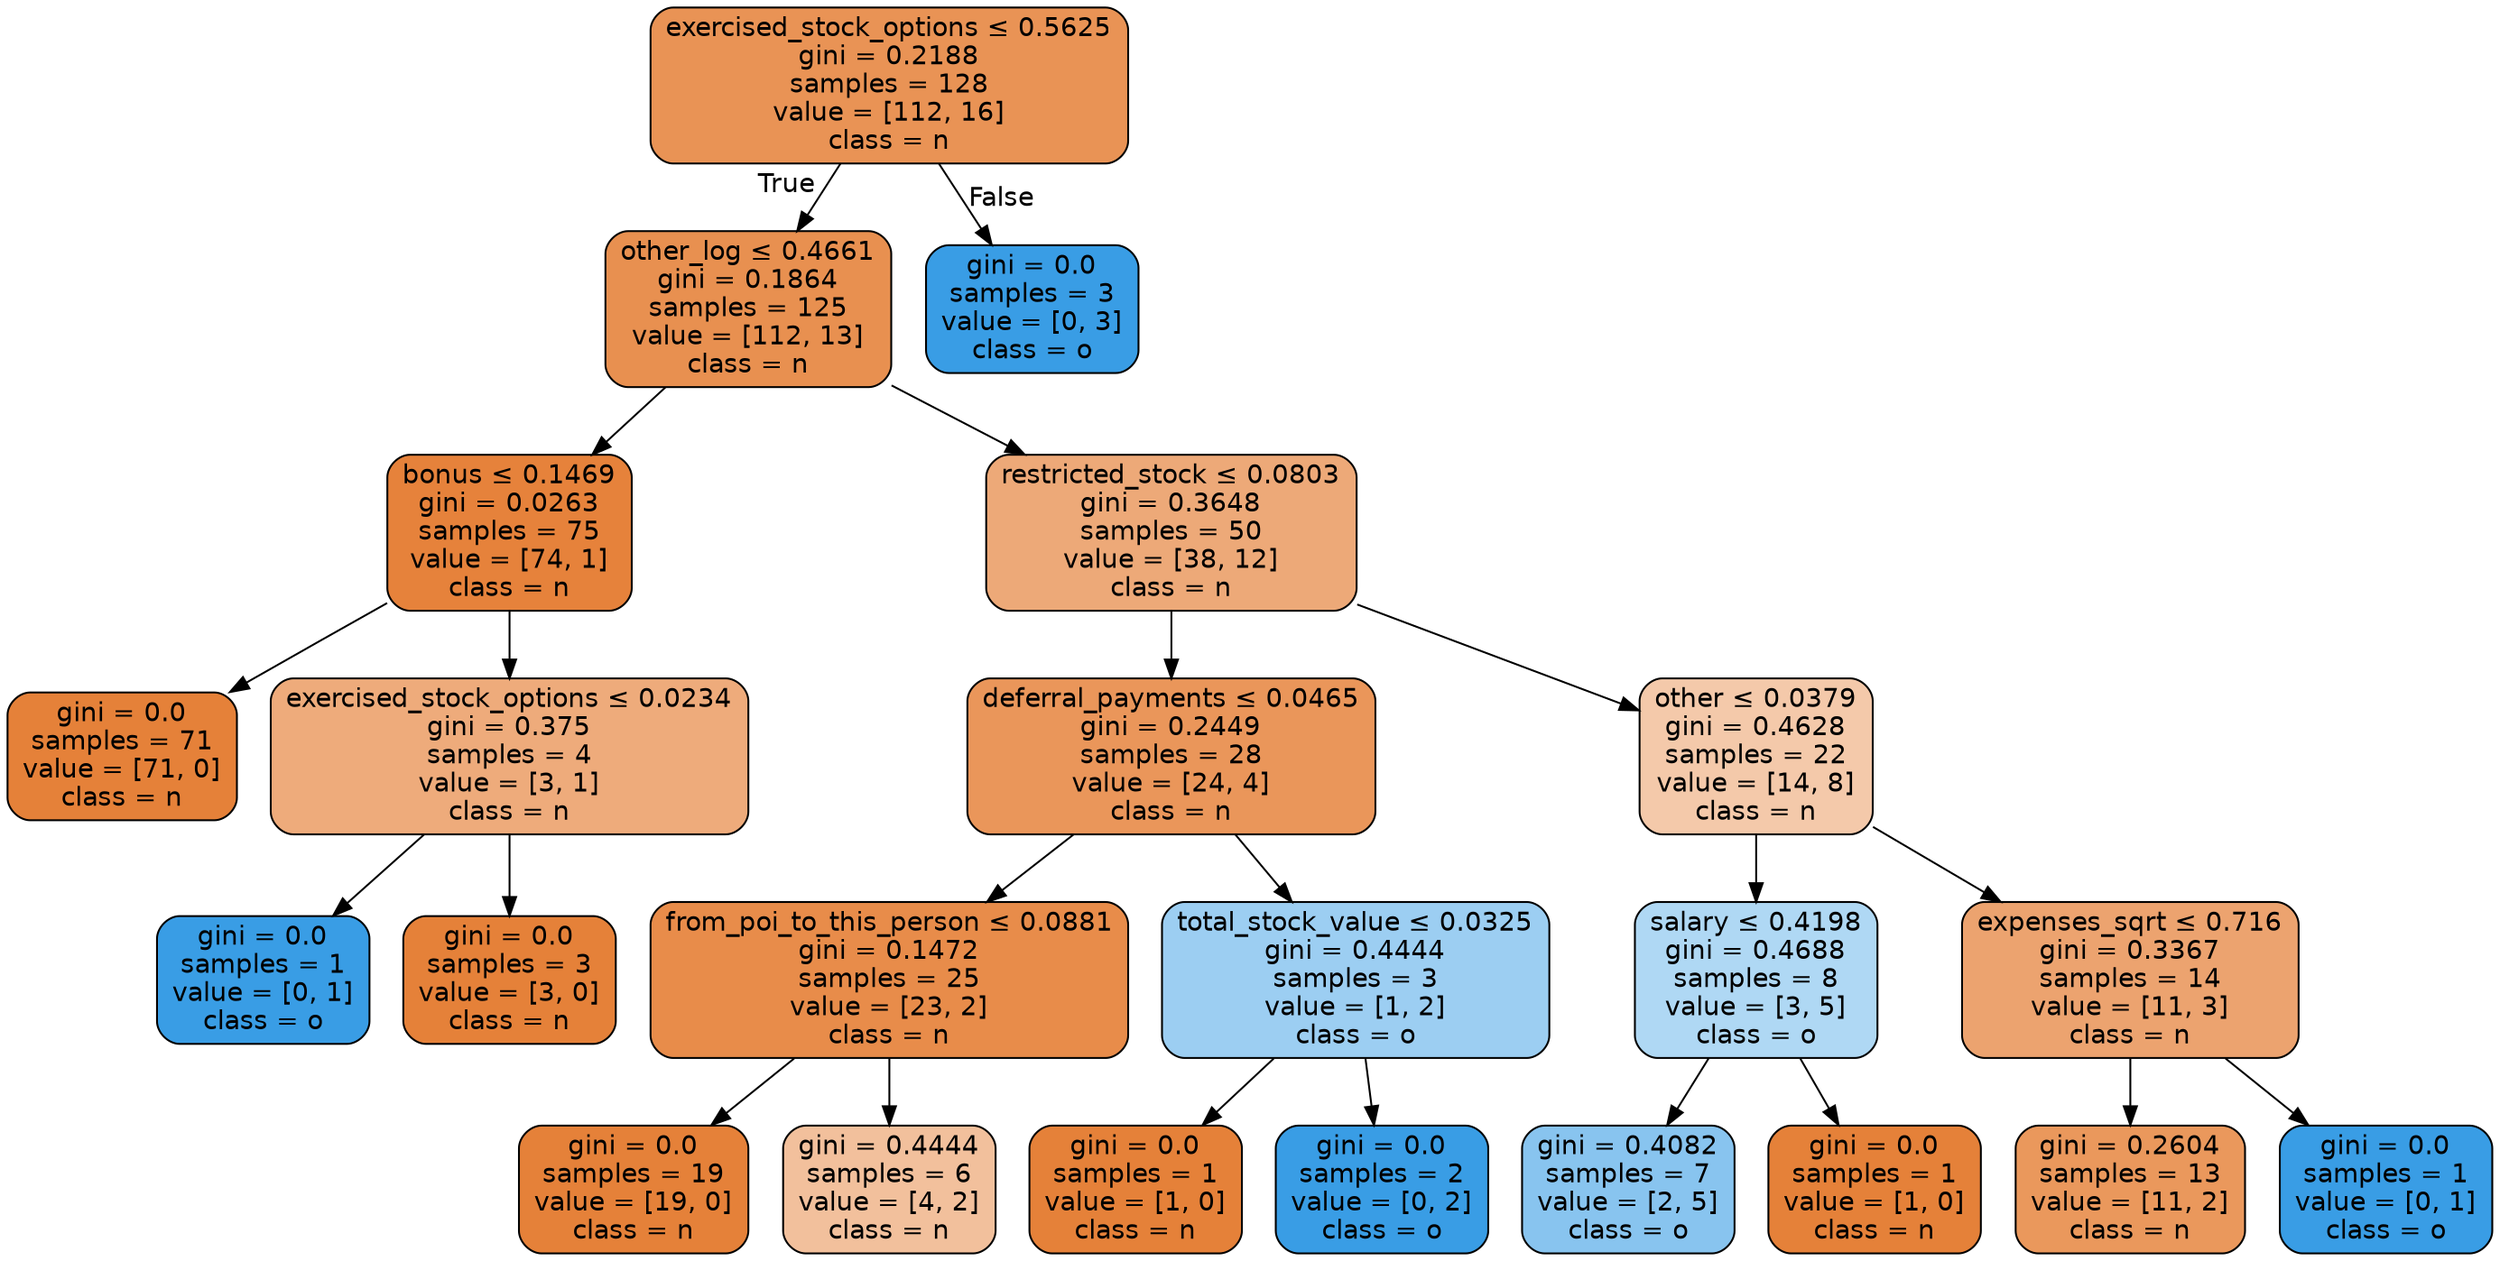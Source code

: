 digraph Tree {
node [shape=box, style="filled, rounded", color="black", fontname=helvetica] ;
edge [fontname=helvetica] ;
0 [label=<exercised_stock_options &le; 0.5625<br/>gini = 0.2188<br/>samples = 128<br/>value = [112, 16]<br/>class = n>, fillcolor="#e58139db"] ;
1 [label=<other_log &le; 0.4661<br/>gini = 0.1864<br/>samples = 125<br/>value = [112, 13]<br/>class = n>, fillcolor="#e58139e1"] ;
0 -> 1 [labeldistance=2.5, labelangle=45, headlabel="True"] ;
2 [label=<bonus &le; 0.1469<br/>gini = 0.0263<br/>samples = 75<br/>value = [74, 1]<br/>class = n>, fillcolor="#e58139fc"] ;
1 -> 2 ;
3 [label=<gini = 0.0<br/>samples = 71<br/>value = [71, 0]<br/>class = n>, fillcolor="#e58139ff"] ;
2 -> 3 ;
4 [label=<exercised_stock_options &le; 0.0234<br/>gini = 0.375<br/>samples = 4<br/>value = [3, 1]<br/>class = n>, fillcolor="#e58139aa"] ;
2 -> 4 ;
5 [label=<gini = 0.0<br/>samples = 1<br/>value = [0, 1]<br/>class = o>, fillcolor="#399de5ff"] ;
4 -> 5 ;
6 [label=<gini = 0.0<br/>samples = 3<br/>value = [3, 0]<br/>class = n>, fillcolor="#e58139ff"] ;
4 -> 6 ;
7 [label=<restricted_stock &le; 0.0803<br/>gini = 0.3648<br/>samples = 50<br/>value = [38, 12]<br/>class = n>, fillcolor="#e58139ae"] ;
1 -> 7 ;
8 [label=<deferral_payments &le; 0.0465<br/>gini = 0.2449<br/>samples = 28<br/>value = [24, 4]<br/>class = n>, fillcolor="#e58139d4"] ;
7 -> 8 ;
9 [label=<from_poi_to_this_person &le; 0.0881<br/>gini = 0.1472<br/>samples = 25<br/>value = [23, 2]<br/>class = n>, fillcolor="#e58139e9"] ;
8 -> 9 ;
10 [label=<gini = 0.0<br/>samples = 19<br/>value = [19, 0]<br/>class = n>, fillcolor="#e58139ff"] ;
9 -> 10 ;
11 [label=<gini = 0.4444<br/>samples = 6<br/>value = [4, 2]<br/>class = n>, fillcolor="#e581397f"] ;
9 -> 11 ;
12 [label=<total_stock_value &le; 0.0325<br/>gini = 0.4444<br/>samples = 3<br/>value = [1, 2]<br/>class = o>, fillcolor="#399de57f"] ;
8 -> 12 ;
13 [label=<gini = 0.0<br/>samples = 1<br/>value = [1, 0]<br/>class = n>, fillcolor="#e58139ff"] ;
12 -> 13 ;
14 [label=<gini = 0.0<br/>samples = 2<br/>value = [0, 2]<br/>class = o>, fillcolor="#399de5ff"] ;
12 -> 14 ;
15 [label=<other &le; 0.0379<br/>gini = 0.4628<br/>samples = 22<br/>value = [14, 8]<br/>class = n>, fillcolor="#e581396d"] ;
7 -> 15 ;
16 [label=<salary &le; 0.4198<br/>gini = 0.4688<br/>samples = 8<br/>value = [3, 5]<br/>class = o>, fillcolor="#399de566"] ;
15 -> 16 ;
17 [label=<gini = 0.4082<br/>samples = 7<br/>value = [2, 5]<br/>class = o>, fillcolor="#399de599"] ;
16 -> 17 ;
18 [label=<gini = 0.0<br/>samples = 1<br/>value = [1, 0]<br/>class = n>, fillcolor="#e58139ff"] ;
16 -> 18 ;
19 [label=<expenses_sqrt &le; 0.716<br/>gini = 0.3367<br/>samples = 14<br/>value = [11, 3]<br/>class = n>, fillcolor="#e58139b9"] ;
15 -> 19 ;
20 [label=<gini = 0.2604<br/>samples = 13<br/>value = [11, 2]<br/>class = n>, fillcolor="#e58139d1"] ;
19 -> 20 ;
21 [label=<gini = 0.0<br/>samples = 1<br/>value = [0, 1]<br/>class = o>, fillcolor="#399de5ff"] ;
19 -> 21 ;
22 [label=<gini = 0.0<br/>samples = 3<br/>value = [0, 3]<br/>class = o>, fillcolor="#399de5ff"] ;
0 -> 22 [labeldistance=2.5, labelangle=-45, headlabel="False"] ;
}